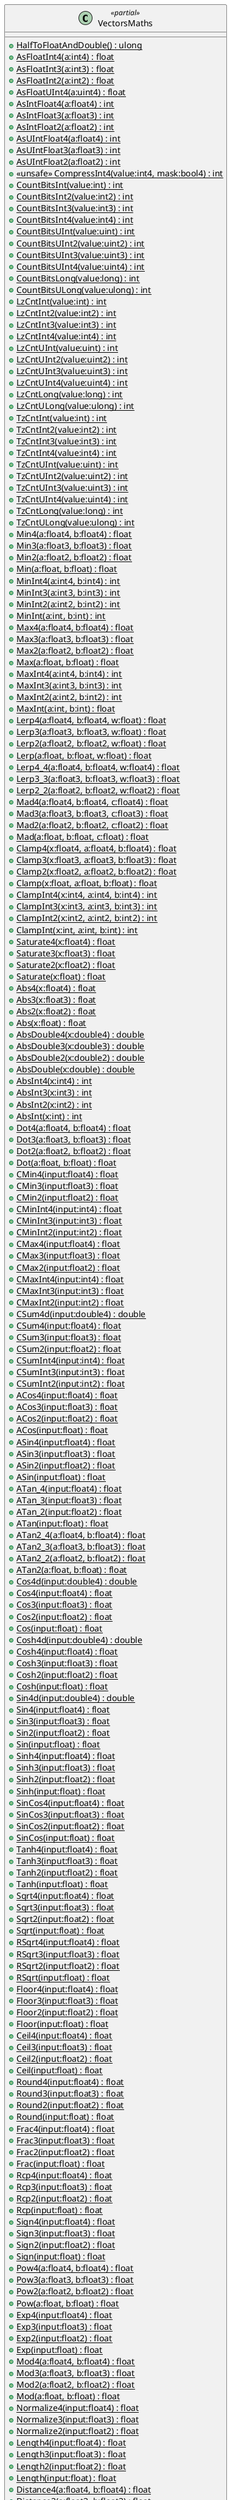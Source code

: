 @startuml
class VectorsMaths <<partial>> {
    + {static} HalfToFloatAndDouble() : ulong
    + {static} AsFloatInt4(a:int4) : float
    + {static} AsFloatInt3(a:int3) : float
    + {static} AsFloatInt2(a:int2) : float
    + {static} AsFloatUInt4(a:uint4) : float
    + {static} AsIntFloat4(a:float4) : int
    + {static} AsIntFloat3(a:float3) : int
    + {static} AsIntFloat2(a:float2) : int
    + {static} AsUIntFloat4(a:float4) : int
    + {static} AsUIntFloat3(a:float3) : int
    + {static} AsUIntFloat2(a:float2) : int
    + {static} <<unsafe>> CompressInt4(value:int4, mask:bool4) : int
    + {static} CountBitsInt(value:int) : int
    + {static} CountBitsInt2(value:int2) : int
    + {static} CountBitsInt3(value:int3) : int
    + {static} CountBitsInt4(value:int4) : int
    + {static} CountBitsUInt(value:uint) : int
    + {static} CountBitsUInt2(value:uint2) : int
    + {static} CountBitsUInt3(value:uint3) : int
    + {static} CountBitsUInt4(value:uint4) : int
    + {static} CountBitsLong(value:long) : int
    + {static} CountBitsULong(value:ulong) : int
    + {static} LzCntInt(value:int) : int
    + {static} LzCntInt2(value:int2) : int
    + {static} LzCntInt3(value:int3) : int
    + {static} LzCntInt4(value:int4) : int
    + {static} LzCntUInt(value:uint) : int
    + {static} LzCntUInt2(value:uint2) : int
    + {static} LzCntUInt3(value:uint3) : int
    + {static} LzCntUInt4(value:uint4) : int
    + {static} LzCntLong(value:long) : int
    + {static} LzCntULong(value:ulong) : int
    + {static} TzCntInt(value:int) : int
    + {static} TzCntInt2(value:int2) : int
    + {static} TzCntInt3(value:int3) : int
    + {static} TzCntInt4(value:int4) : int
    + {static} TzCntUInt(value:uint) : int
    + {static} TzCntUInt2(value:uint2) : int
    + {static} TzCntUInt3(value:uint3) : int
    + {static} TzCntUInt4(value:uint4) : int
    + {static} TzCntLong(value:long) : int
    + {static} TzCntULong(value:ulong) : int
    + {static} Min4(a:float4, b:float4) : float
    + {static} Min3(a:float3, b:float3) : float
    + {static} Min2(a:float2, b:float2) : float
    + {static} Min(a:float, b:float) : float
    + {static} MinInt4(a:int4, b:int4) : int
    + {static} MinInt3(a:int3, b:int3) : int
    + {static} MinInt2(a:int2, b:int2) : int
    + {static} MinInt(a:int, b:int) : int
    + {static} Max4(a:float4, b:float4) : float
    + {static} Max3(a:float3, b:float3) : float
    + {static} Max2(a:float2, b:float2) : float
    + {static} Max(a:float, b:float) : float
    + {static} MaxInt4(a:int4, b:int4) : int
    + {static} MaxInt3(a:int3, b:int3) : int
    + {static} MaxInt2(a:int2, b:int2) : int
    + {static} MaxInt(a:int, b:int) : float
    + {static} Lerp4(a:float4, b:float4, w:float) : float
    + {static} Lerp3(a:float3, b:float3, w:float) : float
    + {static} Lerp2(a:float2, b:float2, w:float) : float
    + {static} Lerp(a:float, b:float, w:float) : float
    + {static} Lerp4_4(a:float4, b:float4, w:float4) : float
    + {static} Lerp3_3(a:float3, b:float3, w:float3) : float
    + {static} Lerp2_2(a:float2, b:float2, w:float2) : float
    + {static} Mad4(a:float4, b:float4, c:float4) : float
    + {static} Mad3(a:float3, b:float3, c:float3) : float
    + {static} Mad2(a:float2, b:float2, c:float2) : float
    + {static} Mad(a:float, b:float, c:float) : float
    + {static} Clamp4(x:float4, a:float4, b:float4) : float
    + {static} Clamp3(x:float3, a:float3, b:float3) : float
    + {static} Clamp2(x:float2, a:float2, b:float2) : float
    + {static} Clamp(x:float, a:float, b:float) : float
    + {static} ClampInt4(x:int4, a:int4, b:int4) : int
    + {static} ClampInt3(x:int3, a:int3, b:int3) : int
    + {static} ClampInt2(x:int2, a:int2, b:int2) : int
    + {static} ClampInt(x:int, a:int, b:int) : int
    + {static} Saturate4(x:float4) : float
    + {static} Saturate3(x:float3) : float
    + {static} Saturate2(x:float2) : float
    + {static} Saturate(x:float) : float
    + {static} Abs4(x:float4) : float
    + {static} Abs3(x:float3) : float
    + {static} Abs2(x:float2) : float
    + {static} Abs(x:float) : float
    + {static} AbsDouble4(x:double4) : double
    + {static} AbsDouble3(x:double3) : double
    + {static} AbsDouble2(x:double2) : double
    + {static} AbsDouble(x:double) : double
    + {static} AbsInt4(x:int4) : int
    + {static} AbsInt3(x:int3) : int
    + {static} AbsInt2(x:int2) : int
    + {static} AbsInt(x:int) : int
    + {static} Dot4(a:float4, b:float4) : float
    + {static} Dot3(a:float3, b:float3) : float
    + {static} Dot2(a:float2, b:float2) : float
    + {static} Dot(a:float, b:float) : float
    + {static} CMin4(input:float4) : float
    + {static} CMin3(input:float3) : float
    + {static} CMin2(input:float2) : float
    + {static} CMinInt4(input:int4) : float
    + {static} CMinInt3(input:int3) : float
    + {static} CMinInt2(input:int2) : float
    + {static} CMax4(input:float4) : float
    + {static} CMax3(input:float3) : float
    + {static} CMax2(input:float2) : float
    + {static} CMaxInt4(input:int4) : float
    + {static} CMaxInt3(input:int3) : float
    + {static} CMaxInt2(input:int2) : float
    + {static} CSum4d(input:double4) : double
    + {static} CSum4(input:float4) : float
    + {static} CSum3(input:float3) : float
    + {static} CSum2(input:float2) : float
    + {static} CSumInt4(input:int4) : float
    + {static} CSumInt3(input:int3) : float
    + {static} CSumInt2(input:int2) : float
    + {static} ACos4(input:float4) : float
    + {static} ACos3(input:float3) : float
    + {static} ACos2(input:float2) : float
    + {static} ACos(input:float) : float
    + {static} ASin4(input:float4) : float
    + {static} ASin3(input:float3) : float
    + {static} ASin2(input:float2) : float
    + {static} ASin(input:float) : float
    + {static} ATan_4(input:float4) : float
    + {static} ATan_3(input:float3) : float
    + {static} ATan_2(input:float2) : float
    + {static} ATan(input:float) : float
    + {static} ATan2_4(a:float4, b:float4) : float
    + {static} ATan2_3(a:float3, b:float3) : float
    + {static} ATan2_2(a:float2, b:float2) : float
    + {static} ATan2(a:float, b:float) : float
    + {static} Cos4d(input:double4) : double
    + {static} Cos4(input:float4) : float
    + {static} Cos3(input:float3) : float
    + {static} Cos2(input:float2) : float
    + {static} Cos(input:float) : float
    + {static} Cosh4d(input:double4) : double
    + {static} Cosh4(input:float4) : float
    + {static} Cosh3(input:float3) : float
    + {static} Cosh2(input:float2) : float
    + {static} Cosh(input:float) : float
    + {static} Sin4d(input:double4) : double
    + {static} Sin4(input:float4) : float
    + {static} Sin3(input:float3) : float
    + {static} Sin2(input:float2) : float
    + {static} Sin(input:float) : float
    + {static} Sinh4(input:float4) : float
    + {static} Sinh3(input:float3) : float
    + {static} Sinh2(input:float2) : float
    + {static} Sinh(input:float) : float
    + {static} SinCos4(input:float4) : float
    + {static} SinCos3(input:float3) : float
    + {static} SinCos2(input:float2) : float
    + {static} SinCos(input:float) : float
    + {static} Tanh4(input:float4) : float
    + {static} Tanh3(input:float3) : float
    + {static} Tanh2(input:float2) : float
    + {static} Tanh(input:float) : float
    + {static} Sqrt4(input:float4) : float
    + {static} Sqrt3(input:float3) : float
    + {static} Sqrt2(input:float2) : float
    + {static} Sqrt(input:float) : float
    + {static} RSqrt4(input:float4) : float
    + {static} RSqrt3(input:float3) : float
    + {static} RSqrt2(input:float2) : float
    + {static} RSqrt(input:float) : float
    + {static} Floor4(input:float4) : float
    + {static} Floor3(input:float3) : float
    + {static} Floor2(input:float2) : float
    + {static} Floor(input:float) : float
    + {static} Ceil4(input:float4) : float
    + {static} Ceil3(input:float3) : float
    + {static} Ceil2(input:float2) : float
    + {static} Ceil(input:float) : float
    + {static} Round4(input:float4) : float
    + {static} Round3(input:float3) : float
    + {static} Round2(input:float2) : float
    + {static} Round(input:float) : float
    + {static} Frac4(input:float4) : float
    + {static} Frac3(input:float3) : float
    + {static} Frac2(input:float2) : float
    + {static} Frac(input:float) : float
    + {static} Rcp4(input:float4) : float
    + {static} Rcp3(input:float3) : float
    + {static} Rcp2(input:float2) : float
    + {static} Rcp(input:float) : float
    + {static} Sign4(input:float4) : float
    + {static} Sign3(input:float3) : float
    + {static} Sign2(input:float2) : float
    + {static} Sign(input:float) : float
    + {static} Pow4(a:float4, b:float4) : float
    + {static} Pow3(a:float3, b:float3) : float
    + {static} Pow2(a:float2, b:float2) : float
    + {static} Pow(a:float, b:float) : float
    + {static} Exp4(input:float4) : float
    + {static} Exp3(input:float3) : float
    + {static} Exp2(input:float2) : float
    + {static} Exp(input:float) : float
    + {static} Mod4(a:float4, b:float4) : float
    + {static} Mod3(a:float3, b:float3) : float
    + {static} Mod2(a:float2, b:float2) : float
    + {static} Mod(a:float, b:float) : float
    + {static} Normalize4(input:float4) : float
    + {static} Normalize3(input:float3) : float
    + {static} Normalize2(input:float2) : float
    + {static} Length4(input:float4) : float
    + {static} Length3(input:float3) : float
    + {static} Length2(input:float2) : float
    + {static} Length(input:float) : float
    + {static} Distance4(a:float4, b:float4) : float
    + {static} Distance3(a:float3, b:float3) : float
    + {static} Distance2(a:float2, b:float2) : float
    + {static} Distance(a:float, b:float) : float
    + {static} Cross3(a:float3, b:float3) : float
    + {static} Smoothstep4(a:float4, b:float4, w:float) : float
    + {static} Smoothstep3(a:float3, b:float3, w:float) : float
    + {static} Smoothstep2(a:float2, b:float2, w:float) : float
    + {static} Smoothstep(a:float, b:float, w:float) : float
    + {static} Any4(input:float4) : bool
    + {static} Any32(input:float3) : bool
    + {static} Any(input:float2) : bool
    + {static} AnyInt4(input:int4) : bool
    + {static} AnyInt3(input:int3) : bool
    + {static} AnyInt2(input:int2) : bool
    + {static} AnyBool4(input:bool4) : bool
    + {static} AnyBool3(input:bool3) : bool
    + {static} AnyBool2(input:bool2) : bool
    + {static} All4(input:float4) : bool
    + {static} All3(input:float3) : bool
    + {static} All2(input:float2) : bool
    + {static} AllInt4(input:int4) : bool
    + {static} AllInt3(input:int3) : bool
    + {static} AllInt2(input:int2) : bool
    + {static} AllBool4(input:bool4) : bool
    + {static} AllBool3(input:bool3) : bool
    + {static} AllBool2(input:bool2) : bool
    + {static} Select4(c:bool4, a:float4, b:float4) : float
    + {static} Select3(c:bool3, a:float3, b:float3) : float
    + {static} Select(c:bool2, a:float2, b:float2) : float
    + {static} Step4(a:float4, b:float4) : float
    + {static} Step3(a:float3, b:float3) : float
    + {static} Step2(a:float2, b:float2) : float
    + {static} Step(a:float, b:float) : float
    + {static} Reflect4(a:float4, b:float4) : float
    + {static} Reflect3(a:float3, b:float3) : float
    + {static} Reflect2(a:float2, b:float2) : float
}
class TestCompressInt4 <<struct>> {
    + Value0 : int
    + Value1 : int
    + Value2 : int
    + Value3 : int
}
VectorsMaths +-- TestCompressInt4
@enduml
